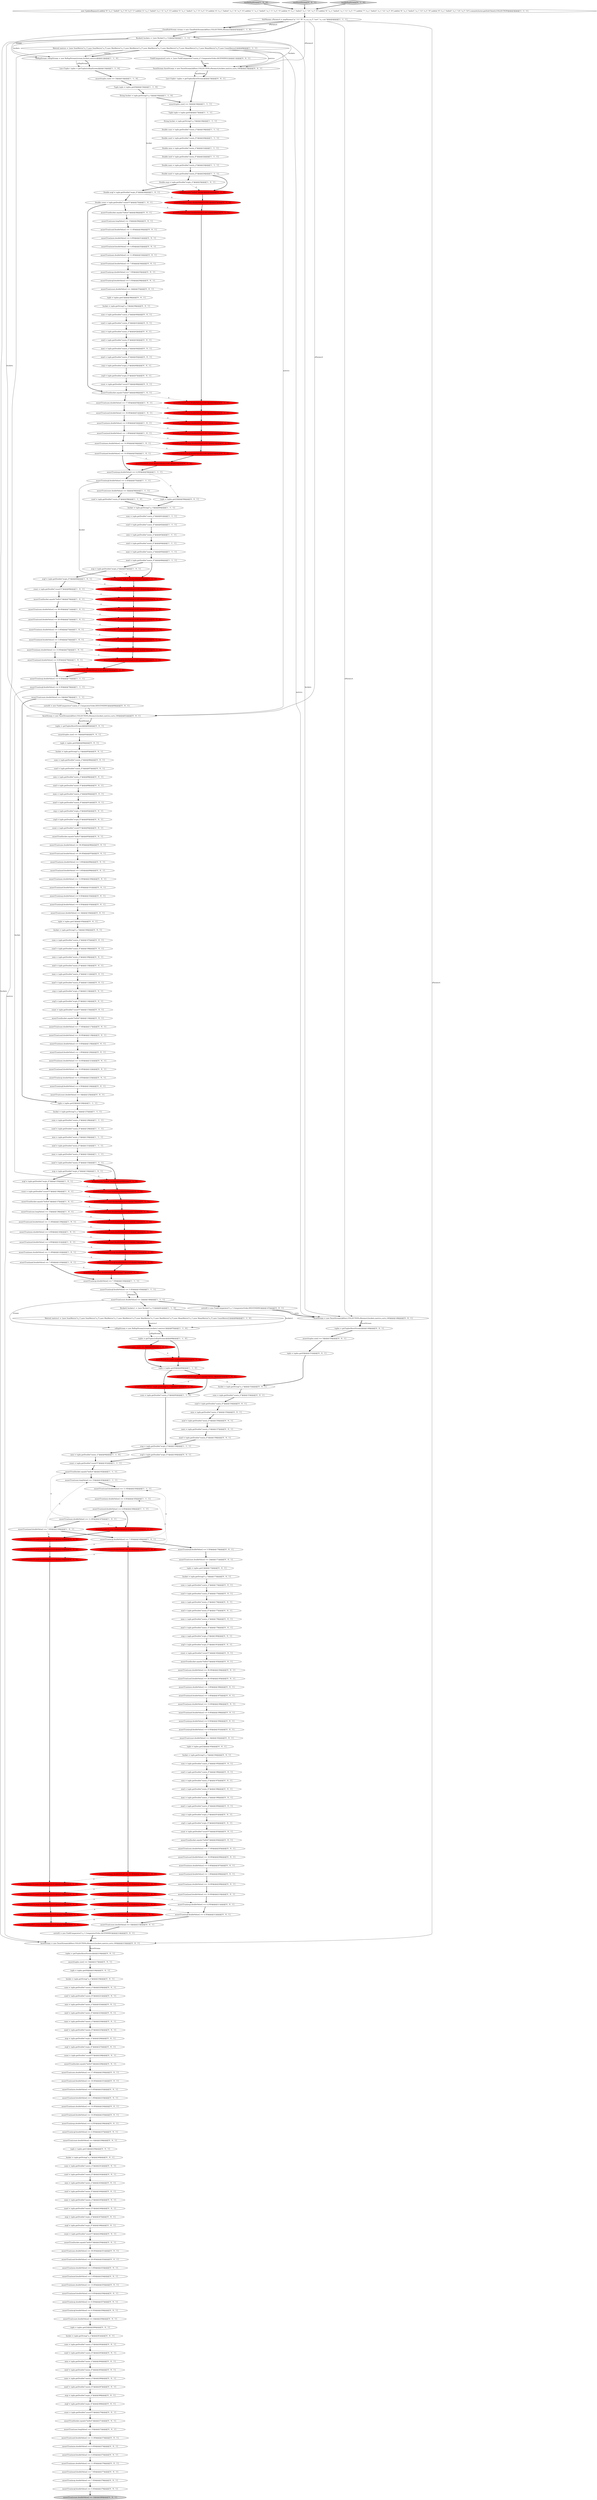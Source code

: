 digraph {
72 [style = filled, label = "assertTrue(minf.doubleValue() == 4.0D)@@@141@@@['1', '0', '1']", fillcolor = white, shape = ellipse image = "AAA0AAABBB1BBB"];
56 [style = filled, label = "avgf = tuple.getDouble(\"avg(a_f)\")@@@135@@@['1', '0', '1']", fillcolor = white, shape = ellipse image = "AAA0AAABBB1BBB"];
298 [style = filled, label = "assertTrue(bucket.equals(\"hello4\"))@@@28@@@['0', '0', '1']", fillcolor = white, shape = ellipse image = "AAA0AAABBB3BBB"];
138 [style = filled, label = "assertEquals(2,count.doubleValue(),0.01)@@@77@@@['0', '1', '0']", fillcolor = red, shape = ellipse image = "AAA1AAABBB2BBB"];
80 [style = filled, label = "assertTrue(maxf.doubleValue() == 7.0D)@@@168@@@['1', '0', '1']", fillcolor = white, shape = ellipse image = "AAA0AAABBB1BBB"];
40 [style = filled, label = "assertTrue(maxi.doubleValue() == 11.0D)@@@142@@@['1', '0', '1']", fillcolor = white, shape = ellipse image = "AAA0AAABBB1BBB"];
267 [style = filled, label = "maxf = tuple.getDouble(\"max(a_f)\")@@@112@@@['0', '0', '1']", fillcolor = white, shape = ellipse image = "AAA0AAABBB3BBB"];
321 [style = filled, label = "avgf = tuple.getDouble(\"avg(a_f)\")@@@269@@@['0', '0', '1']", fillcolor = white, shape = ellipse image = "AAA0AAABBB3BBB"];
287 [style = filled, label = "assertTrue(bucket.equals(\"hello3\"))@@@95@@@['0', '0', '1']", fillcolor = white, shape = ellipse image = "AAA0AAABBB3BBB"];
52 [style = filled, label = "sumf = tuple.getDouble(\"sum(a_f)\")@@@62@@@['1', '1', '1']", fillcolor = white, shape = ellipse image = "AAA0AAABBB1BBB"];
12 [style = filled, label = "Tuple tuple = tuples.get(0)@@@15@@@['1', '1', '0']", fillcolor = white, shape = ellipse image = "AAA0AAABBB1BBB"];
81 [style = filled, label = "testRollupStream['1', '0', '0']", fillcolor = lightgray, shape = diamond image = "AAA0AAABBB1BBB"];
140 [style = filled, label = "assertEquals(26,sumf.doubleValue(),0.001)@@@49@@@['0', '1', '0']", fillcolor = red, shape = ellipse image = "AAA1AAABBB2BBB"];
4 [style = filled, label = "mini = tuple.getDouble(\"min(a_i)\")@@@130@@@['1', '1', '1']", fillcolor = white, shape = ellipse image = "AAA0AAABBB1BBB"];
8 [style = filled, label = "assertTrue(maxf.doubleValue() == 10.0D)@@@55@@@['1', '0', '1']", fillcolor = white, shape = ellipse image = "AAA0AAABBB1BBB"];
198 [style = filled, label = "assertTrue(minf.doubleValue() == 1.0D)@@@120@@@['0', '0', '1']", fillcolor = white, shape = ellipse image = "AAA0AAABBB3BBB"];
7 [style = filled, label = "assertTrue(bucket.equals(\"hello0\"))@@@49@@@['1', '0', '1']", fillcolor = white, shape = ellipse image = "AAA0AAABBB1BBB"];
196 [style = filled, label = "List<Tuple> tuples = getTuples(facetStream)@@@15@@@['0', '0', '1']", fillcolor = white, shape = ellipse image = "AAA0AAABBB3BBB"];
222 [style = filled, label = "mini = tuple.getDouble(\"min(a_i)\")@@@155@@@['0', '0', '1']", fillcolor = white, shape = ellipse image = "AAA0AAABBB3BBB"];
95 [style = filled, label = "SolrParams sParamsA = mapParams(\"q\",\"*:*\",\"fl\",\"a_s,a_i,a_f\",\"sort\",\"a_s asc\")@@@4@@@['1', '1', '1']", fillcolor = white, shape = ellipse image = "AAA0AAABBB1BBB"];
225 [style = filled, label = "assertTrue(maxi.doubleValue() == 11.0D)@@@33@@@['0', '0', '1']", fillcolor = white, shape = ellipse image = "AAA0AAABBB3BBB"];
232 [style = filled, label = "assertTrue(mini.doubleValue() == 3.0D)@@@98@@@['0', '0', '1']", fillcolor = white, shape = ellipse image = "AAA0AAABBB3BBB"];
262 [style = filled, label = "assertTrue(avgi.doubleValue() == 4.25D)@@@123@@@['0', '0', '1']", fillcolor = white, shape = ellipse image = "AAA0AAABBB3BBB"];
97 [style = filled, label = "count = tuple.getDouble(\"count(*)\")@@@161@@@['1', '1', '1']", fillcolor = white, shape = ellipse image = "AAA0AAABBB1BBB"];
263 [style = filled, label = "sumf = tuple.getDouble(\"sum(a_f)\")@@@175@@@['0', '0', '1']", fillcolor = white, shape = ellipse image = "AAA0AAABBB3BBB"];
2 [style = filled, label = "assertTrue(count.doubleValue() == 4)@@@58@@@['1', '1', '1']", fillcolor = white, shape = ellipse image = "AAA0AAABBB1BBB"];
144 [style = filled, label = "maxi = tuple.getDouble(\"max(a_i)\")@@@90@@@['0', '0', '1']", fillcolor = white, shape = ellipse image = "AAA0AAABBB3BBB"];
289 [style = filled, label = "mini = tuple.getDouble(\"min(a_i)\")@@@176@@@['0', '0', '1']", fillcolor = white, shape = ellipse image = "AAA0AAABBB3BBB"];
5 [style = filled, label = "Bucket(( buckets1 = {new Bucket(\"a_s\")}@@@81@@@['1', '1', '0']", fillcolor = white, shape = ellipse image = "AAA0AAABBB1BBB"];
111 [style = filled, label = "assertEquals(10,avgf.doubleValue(),0.01)@@@108@@@['0', '1', '0']", fillcolor = red, shape = ellipse image = "AAA1AAABBB2BBB"];
183 [style = filled, label = "avgf = tuple.getDouble(\"avg(a_f)\")@@@202@@@['0', '0', '1']", fillcolor = white, shape = ellipse image = "AAA0AAABBB3BBB"];
286 [style = filled, label = "assertTrue(avgi.doubleValue() == 4.25D)@@@236@@@['0', '0', '1']", fillcolor = white, shape = ellipse image = "AAA0AAABBB3BBB"];
292 [style = filled, label = "maxi = tuple.getDouble(\"max(a_i)\")@@@111@@@['0', '0', '1']", fillcolor = white, shape = ellipse image = "AAA0AAABBB3BBB"];
78 [style = filled, label = "assert(tuples.size() == 3)@@@14@@@['1', '1', '0']", fillcolor = white, shape = ellipse image = "AAA0AAABBB1BBB"];
161 [style = filled, label = "tuple = tuples.get(1)@@@172@@@['0', '0', '1']", fillcolor = white, shape = ellipse image = "AAA0AAABBB3BBB"];
188 [style = filled, label = "sumi = tuple.getDouble(\"sum(a_i)\")@@@86@@@['0', '0', '1']", fillcolor = white, shape = ellipse image = "AAA0AAABBB3BBB"];
195 [style = filled, label = "maxi = tuple.getDouble(\"max(a_i)\")@@@178@@@['0', '0', '1']", fillcolor = white, shape = ellipse image = "AAA0AAABBB3BBB"];
210 [style = filled, label = "minf = tuple.getDouble(\"min(a_f)\")@@@244@@@['0', '0', '1']", fillcolor = white, shape = ellipse image = "AAA0AAABBB3BBB"];
59 [style = filled, label = "sumf = tuple.getDouble(\"sum(a_f)\")@@@39@@@['1', '1', '0']", fillcolor = white, shape = ellipse image = "AAA0AAABBB1BBB"];
102 [style = filled, label = "assertEquals(4,tuples.size())@@@89@@@['0', '1', '0']", fillcolor = red, shape = ellipse image = "AAA1AAABBB2BBB"];
107 [style = filled, label = "assertEquals(3,minf.doubleValue(),0.001)@@@51@@@['0', '1', '0']", fillcolor = red, shape = ellipse image = "AAA1AAABBB2BBB"];
68 [style = filled, label = "assertTrue(sumi.doubleValue() == 38.0D)@@@71@@@['1', '0', '1']", fillcolor = white, shape = ellipse image = "AAA0AAABBB1BBB"];
166 [style = filled, label = "avgi = tuple.getDouble(\"avg(a_i)\")@@@268@@@['0', '0', '1']", fillcolor = white, shape = ellipse image = "AAA0AAABBB3BBB"];
169 [style = filled, label = "tuples = getTuples(facetStream)@@@82@@@['0', '0', '1']", fillcolor = white, shape = ellipse image = "AAA0AAABBB3BBB"];
171 [style = filled, label = "minf = tuple.getDouble(\"min(a_f)\")@@@177@@@['0', '0', '1']", fillcolor = white, shape = ellipse image = "AAA0AAABBB3BBB"];
204 [style = filled, label = "FieldComparator(( sorts = {new FieldComparator(\"sum(a_i)\",ComparatorOrder.ASCENDING)}@@@11@@@['0', '0', '1']", fillcolor = white, shape = ellipse image = "AAA0AAABBB3BBB"];
218 [style = filled, label = "assertTrue(minf.doubleValue() == 3.0D)@@@187@@@['0', '0', '1']", fillcolor = white, shape = ellipse image = "AAA0AAABBB3BBB"];
49 [style = filled, label = "bucket = tuple.getString(\"a_s\")@@@127@@@['1', '1', '1']", fillcolor = white, shape = ellipse image = "AAA0AAABBB1BBB"];
63 [style = filled, label = "assertTrue(mini.doubleValue() == 4.0D)@@@165@@@['1', '1', '1']", fillcolor = white, shape = ellipse image = "AAA0AAABBB1BBB"];
308 [style = filled, label = "assertTrue(mini.doubleValue() == 3.0D)@@@186@@@['0', '0', '1']", fillcolor = white, shape = ellipse image = "AAA0AAABBB3BBB"];
309 [style = filled, label = "tuple = tuples.get(0)@@@84@@@['0', '0', '1']", fillcolor = white, shape = ellipse image = "AAA0AAABBB3BBB"];
26 [style = filled, label = "avgi = tuple.getDouble(\"avg(a_i)\")@@@134@@@['1', '0', '1']", fillcolor = white, shape = ellipse image = "AAA0AAABBB1BBB"];
62 [style = filled, label = "assertTrue(maxf.doubleValue() == 7.0D)@@@143@@@['1', '0', '1']", fillcolor = white, shape = ellipse image = "AAA0AAABBB1BBB"];
70 [style = filled, label = "Double maxi = tuple.getDouble(\"max(a_i)\")@@@23@@@['1', '1', '1']", fillcolor = white, shape = ellipse image = "AAA0AAABBB1BBB"];
121 [style = filled, label = "assertEquals(38,sumi.doubleValue(),0.001)@@@48@@@['0', '1', '0']", fillcolor = red, shape = ellipse image = "AAA1AAABBB2BBB"];
19 [style = filled, label = "Double avgf = tuple.getDouble(\"avg(a_f)\")@@@26@@@['1', '0', '1']", fillcolor = white, shape = ellipse image = "AAA0AAABBB1BBB"];
125 [style = filled, label = "assertEquals(14,maxi.doubleValue(),0.01)@@@105@@@['0', '1', '0']", fillcolor = red, shape = ellipse image = "AAA1AAABBB2BBB"];
236 [style = filled, label = "assertTrue(bucket.equals(\"hello0\"))@@@229@@@['0', '0', '1']", fillcolor = white, shape = ellipse image = "AAA0AAABBB3BBB"];
281 [style = filled, label = "FacetStream facetStream = new FacetStream(zkHost,COLLECTION,sParamsA,buckets,metrics,sorts,100)@@@14@@@['0', '0', '1']", fillcolor = white, shape = ellipse image = "AAA0AAABBB3BBB"];
333 [style = filled, label = "tuple = tuples.get(2)@@@260@@@['0', '0', '1']", fillcolor = white, shape = ellipse image = "AAA0AAABBB3BBB"];
334 [style = filled, label = "minf = tuple.getDouble(\"min(a_f)\")@@@156@@@['0', '0', '1']", fillcolor = white, shape = ellipse image = "AAA0AAABBB3BBB"];
20 [style = filled, label = "assertTrue(sumf.doubleValue() == 26.0D)@@@72@@@['1', '0', '1']", fillcolor = white, shape = ellipse image = "AAA0AAABBB1BBB"];
137 [style = filled, label = "assertEquals(7,maxf.doubleValue(),0.01)@@@74@@@['0', '1', '0']", fillcolor = red, shape = ellipse image = "AAA1AAABBB2BBB"];
274 [style = filled, label = "assertTrue(sumi.longValue() == 15)@@@272@@@['0', '0', '1']", fillcolor = white, shape = ellipse image = "AAA0AAABBB3BBB"];
277 [style = filled, label = "bucket = tuple.getString(\"a_s\")@@@173@@@['0', '0', '1']", fillcolor = white, shape = ellipse image = "AAA0AAABBB3BBB"];
331 [style = filled, label = "count = tuple.getDouble(\"count(*)\")@@@115@@@['0', '0', '1']", fillcolor = white, shape = ellipse image = "AAA0AAABBB3BBB"];
191 [style = filled, label = "assertTrue(sumi.doubleValue() == 17.0D)@@@205@@@['0', '0', '1']", fillcolor = white, shape = ellipse image = "AAA0AAABBB3BBB"];
246 [style = filled, label = "bucket = tuple.getString(\"a_s\")@@@240@@@['0', '0', '1']", fillcolor = white, shape = ellipse image = "AAA0AAABBB3BBB"];
208 [style = filled, label = "avgi = tuple.getDouble(\"avg(a_i)\")@@@180@@@['0', '0', '1']", fillcolor = white, shape = ellipse image = "AAA0AAABBB3BBB"];
261 [style = filled, label = "sumi = tuple.getDouble(\"sum(a_i)\")@@@241@@@['0', '0', '1']", fillcolor = white, shape = ellipse image = "AAA0AAABBB3BBB"];
291 [style = filled, label = "assertTrue(sumf.doubleValue() == 18.0D)@@@231@@@['0', '0', '1']", fillcolor = white, shape = ellipse image = "AAA0AAABBB3BBB"];
130 [style = filled, label = "assertEquals(17,sumi.doubleValue(),0.001)@@@27@@@['0', '1', '0']", fillcolor = red, shape = ellipse image = "AAA1AAABBB2BBB"];
294 [style = filled, label = "assertTrue(maxi.doubleValue() == 14.0D)@@@234@@@['0', '0', '1']", fillcolor = white, shape = ellipse image = "AAA0AAABBB3BBB"];
177 [style = filled, label = "count = tuple.getDouble(\"count(*)\")@@@270@@@['0', '0', '1']", fillcolor = white, shape = ellipse image = "AAA0AAABBB3BBB"];
335 [style = filled, label = "assertTrue(maxi.doubleValue() == 14.0D)@@@209@@@['0', '0', '1']", fillcolor = white, shape = ellipse image = "AAA0AAABBB3BBB"];
271 [style = filled, label = "assertTrue(maxf.doubleValue() == 7.0D)@@@277@@@['0', '0', '1']", fillcolor = white, shape = ellipse image = "AAA0AAABBB3BBB"];
13 [style = filled, label = "assertTrue(minf.doubleValue() == 3.0D)@@@74@@@['1', '0', '1']", fillcolor = white, shape = ellipse image = "AAA0AAABBB1BBB"];
84 [style = filled, label = "assertTrue(avgi.doubleValue() == 4.25D)@@@56@@@['1', '1', '1']", fillcolor = white, shape = ellipse image = "AAA0AAABBB1BBB"];
268 [style = filled, label = "maxf = tuple.getDouble(\"max(a_f)\")@@@45@@@['0', '0', '1']", fillcolor = white, shape = ellipse image = "AAA0AAABBB3BBB"];
39 [style = filled, label = "assertTrue(sumi.doubleValue() == 17.0D)@@@50@@@['1', '0', '1']", fillcolor = white, shape = ellipse image = "AAA0AAABBB1BBB"];
327 [style = filled, label = "assertTrue(maxf.doubleValue() == 10.0D)@@@235@@@['0', '0', '1']", fillcolor = white, shape = ellipse image = "AAA0AAABBB3BBB"];
94 [style = filled, label = "assertTrue(avgf.doubleValue() == 6.5D)@@@78@@@['1', '1', '1']", fillcolor = white, shape = ellipse image = "AAA0AAABBB1BBB"];
207 [style = filled, label = "mini = tuple.getDouble(\"min(a_i)\")@@@42@@@['0', '0', '1']", fillcolor = white, shape = ellipse image = "AAA0AAABBB3BBB"];
252 [style = filled, label = "assertTrue(sumf.doubleValue() == 18.0D)@@@206@@@['0', '0', '1']", fillcolor = white, shape = ellipse image = "AAA0AAABBB3BBB"];
247 [style = filled, label = "assertTrue(bucket.equals(\"hello0\"))@@@204@@@['0', '0', '1']", fillcolor = white, shape = ellipse image = "AAA0AAABBB3BBB"];
251 [style = filled, label = "assertTrue(avgf.doubleValue() == 5.5D)@@@279@@@['0', '0', '1']", fillcolor = white, shape = ellipse image = "AAA0AAABBB3BBB"];
234 [style = filled, label = "assertTrue(mini.doubleValue() == 4.0D)@@@274@@@['0', '0', '1']", fillcolor = white, shape = ellipse image = "AAA0AAABBB3BBB"];
257 [style = filled, label = "sumi = tuple.getDouble(\"sum(a_i)\")@@@153@@@['0', '0', '1']", fillcolor = white, shape = ellipse image = "AAA0AAABBB3BBB"];
192 [style = filled, label = "avgi = tuple.getDouble(\"avg(a_i)\")@@@92@@@['0', '0', '1']", fillcolor = white, shape = ellipse image = "AAA0AAABBB3BBB"];
296 [style = filled, label = "assertTrue(sumf.doubleValue() == 26.0D)@@@97@@@['0', '0', '1']", fillcolor = white, shape = ellipse image = "AAA0AAABBB3BBB"];
122 [style = filled, label = "assertEquals(10,minf.doubleValue(),0.01)@@@104@@@['0', '1', '0']", fillcolor = red, shape = ellipse image = "AAA1AAABBB2BBB"];
37 [style = filled, label = "assertTrue(maxf.doubleValue() == 10.0D)@@@106@@@['1', '0', '0']", fillcolor = red, shape = ellipse image = "AAA1AAABBB1BBB"];
47 [style = filled, label = "assertTrue(avgf.doubleValue() == 4.5D)@@@57@@@['1', '1', '1']", fillcolor = white, shape = ellipse image = "AAA0AAABBB1BBB"];
86 [style = filled, label = "minf = tuple.getDouble(\"min(a_f)\")@@@64@@@['1', '1', '1']", fillcolor = white, shape = ellipse image = "AAA0AAABBB1BBB"];
168 [style = filled, label = "assertTrue(sumi.doubleValue() == 38.0D)@@@184@@@['0', '0', '1']", fillcolor = white, shape = ellipse image = "AAA0AAABBB3BBB"];
193 [style = filled, label = "minf = tuple.getDouble(\"min(a_f)\")@@@110@@@['0', '0', '1']", fillcolor = white, shape = ellipse image = "AAA0AAABBB3BBB"];
27 [style = filled, label = "Double maxf = tuple.getDouble(\"max(a_f)\")@@@24@@@['1', '1', '1']", fillcolor = white, shape = ellipse image = "AAA0AAABBB1BBB"];
302 [style = filled, label = "maxi = tuple.getDouble(\"max(a_i)\")@@@266@@@['0', '0', '1']", fillcolor = white, shape = ellipse image = "AAA0AAABBB3BBB"];
322 [style = filled, label = "testFacetStream['0', '0', '1']", fillcolor = lightgray, shape = diamond image = "AAA0AAABBB3BBB"];
228 [style = filled, label = "avgi = tuple.getDouble(\"avg(a_i)\")@@@113@@@['0', '0', '1']", fillcolor = white, shape = ellipse image = "AAA0AAABBB3BBB"];
73 [style = filled, label = "mini = tuple.getDouble(\"min(a_i)\")@@@94@@@['1', '1', '0']", fillcolor = white, shape = ellipse image = "AAA0AAABBB1BBB"];
142 [style = filled, label = "maxi = tuple.getDouble(\"max(a_i)\")@@@245@@@['0', '0', '1']", fillcolor = white, shape = ellipse image = "AAA0AAABBB3BBB"];
288 [style = filled, label = "assertTrue(avgf.doubleValue() == 6.5D)@@@191@@@['0', '0', '1']", fillcolor = white, shape = ellipse image = "AAA0AAABBB3BBB"];
18 [style = filled, label = "assertTrue(maxi.doubleValue() == 11.0D)@@@167@@@['1', '0', '1']", fillcolor = white, shape = ellipse image = "AAA0AAABBB1BBB"];
200 [style = filled, label = "count = tuple.getDouble(\"count(*)\")@@@228@@@['0', '0', '1']", fillcolor = white, shape = ellipse image = "AAA0AAABBB3BBB"];
337 [style = filled, label = "assertTrue(maxi.doubleValue() == 13.0D)@@@255@@@['0', '0', '1']", fillcolor = white, shape = ellipse image = "AAA0AAABBB3BBB"];
0 [style = filled, label = "Double avgi = tuple.getDouble(\"avg(a_i)\")@@@25@@@['1', '0', '1']", fillcolor = white, shape = ellipse image = "AAA0AAABBB1BBB"];
74 [style = filled, label = "assertTrue(maxi.doubleValue() == 14.0D)@@@54@@@['1', '0', '1']", fillcolor = white, shape = ellipse image = "AAA0AAABBB1BBB"];
156 [style = filled, label = "assertTrue(maxf.doubleValue() == 9.0D)@@@101@@@['0', '0', '1']", fillcolor = white, shape = ellipse image = "AAA0AAABBB3BBB"];
264 [style = filled, label = "assertTrue(avgi.doubleValue() == 7.5D)@@@278@@@['0', '0', '1']", fillcolor = white, shape = ellipse image = "AAA0AAABBB3BBB"];
108 [style = filled, label = "assertEquals(4.5,avgf.doubleValue(),0.001)@@@34@@@['0', '1', '0']", fillcolor = red, shape = ellipse image = "AAA1AAABBB2BBB"];
160 [style = filled, label = "tuple = tuples.get(0)@@@151@@@['0', '0', '1']", fillcolor = white, shape = ellipse image = "AAA0AAABBB3BBB"];
304 [style = filled, label = "assertTrue(avgf.doubleValue() == 5.5D)@@@36@@@['0', '0', '1']", fillcolor = white, shape = ellipse image = "AAA0AAABBB3BBB"];
139 [style = filled, label = "assertEquals(\"hello4\",bucket)@@@68@@@['0', '1', '0']", fillcolor = red, shape = ellipse image = "AAA1AAABBB2BBB"];
190 [style = filled, label = "assert(tuples.size() == 3)@@@83@@@['0', '0', '1']", fillcolor = white, shape = ellipse image = "AAA0AAABBB3BBB"];
211 [style = filled, label = "assertTrue(avgi.doubleValue() == 4.25D)@@@211@@@['0', '0', '1']", fillcolor = white, shape = ellipse image = "AAA0AAABBB3BBB"];
154 [style = filled, label = "mini = tuple.getDouble(\"min(a_i)\")@@@197@@@['0', '0', '1']", fillcolor = white, shape = ellipse image = "AAA0AAABBB3BBB"];
300 [style = filled, label = "assertTrue(count.doubleValue() == 4)@@@259@@@['0', '0', '1']", fillcolor = white, shape = ellipse image = "AAA0AAABBB3BBB"];
162 [style = filled, label = "maxi = tuple.getDouble(\"max(a_i)\")@@@199@@@['0', '0', '1']", fillcolor = white, shape = ellipse image = "AAA0AAABBB3BBB"];
206 [style = filled, label = "assertTrue(sumf.doubleValue() == 26.0D)@@@252@@@['0', '0', '1']", fillcolor = white, shape = ellipse image = "AAA0AAABBB3BBB"];
127 [style = filled, label = "testRollupStream['0', '1', '0']", fillcolor = lightgray, shape = diamond image = "AAA0AAABBB2BBB"];
135 [style = filled, label = "assertEquals(14,sumi.doubleValue(),0.01)@@@101@@@['0', '1', '0']", fillcolor = red, shape = ellipse image = "AAA1AAABBB2BBB"];
245 [style = filled, label = "assertTrue(maxi.doubleValue() == 13.0D)@@@188@@@['0', '0', '1']", fillcolor = white, shape = ellipse image = "AAA0AAABBB3BBB"];
76 [style = filled, label = "sumi = tuple.getDouble(\"sum(a_i)\")@@@92@@@['1', '1', '0']", fillcolor = white, shape = ellipse image = "AAA0AAABBB1BBB"];
282 [style = filled, label = "assertTrue(minf.doubleValue() == 3.0D)@@@254@@@['0', '0', '1']", fillcolor = white, shape = ellipse image = "AAA0AAABBB3BBB"];
320 [style = filled, label = "maxf = tuple.getDouble(\"max(a_f)\")@@@200@@@['0', '0', '1']", fillcolor = white, shape = ellipse image = "AAA0AAABBB3BBB"];
326 [style = filled, label = "count = tuple.getDouble(\"count(*)\")@@@249@@@['0', '0', '1']", fillcolor = white, shape = ellipse image = "AAA0AAABBB3BBB"];
35 [style = filled, label = "avgi = tuple.getDouble(\"avg(a_i)\")@@@67@@@['1', '0', '1']", fillcolor = white, shape = ellipse image = "AAA0AAABBB1BBB"];
141 [style = filled, label = "assertEquals(4.25,avgi.doubleValue(),0.001)@@@33@@@['0', '1', '0']", fillcolor = red, shape = ellipse image = "AAA1AAABBB2BBB"];
180 [style = filled, label = "tuple = tuples.get(1)@@@239@@@['0', '0', '1']", fillcolor = white, shape = ellipse image = "AAA0AAABBB3BBB"];
205 [style = filled, label = "assertTrue(minf.doubleValue() == 3.0D)@@@99@@@['0', '0', '1']", fillcolor = white, shape = ellipse image = "AAA0AAABBB3BBB"];
96 [style = filled, label = "sumf = tuple.getDouble(\"sum(a_f)\")@@@129@@@['1', '1', '1']", fillcolor = white, shape = ellipse image = "AAA0AAABBB1BBB"];
64 [style = filled, label = "count = tuple.getDouble(\"count(*)\")@@@136@@@['1', '0', '1']", fillcolor = white, shape = ellipse image = "AAA0AAABBB1BBB"];
133 [style = filled, label = "assertEquals(4,count.doubleValue(),0.001)@@@35@@@['0', '1', '0']", fillcolor = red, shape = ellipse image = "AAA1AAABBB2BBB"];
214 [style = filled, label = "assertTrue(sumf.doubleValue() == 26.0D)@@@185@@@['0', '0', '1']", fillcolor = white, shape = ellipse image = "AAA0AAABBB3BBB"];
332 [style = filled, label = "tuple = tuples.get(1)@@@38@@@['0', '0', '1']", fillcolor = white, shape = ellipse image = "AAA0AAABBB3BBB"];
44 [style = filled, label = "assertTrue(bucket.equals(\"hello4\"))@@@162@@@['1', '1', '1']", fillcolor = white, shape = ellipse image = "AAA0AAABBB1BBB"];
145 [style = filled, label = "sumf = tuple.getDouble(\"sum(a_f)\")@@@154@@@['0', '0', '1']", fillcolor = white, shape = ellipse image = "AAA0AAABBB3BBB"];
328 [style = filled, label = "tuple = tuples.get(1)@@@105@@@['0', '0', '1']", fillcolor = white, shape = ellipse image = "AAA0AAABBB3BBB"];
6 [style = filled, label = "tuples = getTuples(rollupStream)@@@88@@@['1', '1', '0']", fillcolor = white, shape = ellipse image = "AAA0AAABBB1BBB"];
16 [style = filled, label = "assert(tuples.size() == 3)@@@16@@@['1', '1', '1']", fillcolor = white, shape = ellipse image = "AAA0AAABBB1BBB"];
30 [style = filled, label = "assertTrue(avgi.doubleValue() == 14.0D)@@@107@@@['1', '0', '0']", fillcolor = red, shape = ellipse image = "AAA1AAABBB1BBB"];
224 [style = filled, label = "sumf = tuple.getDouble(\"sum(a_f)\")@@@87@@@['0', '0', '1']", fillcolor = white, shape = ellipse image = "AAA0AAABBB3BBB"];
146 [style = filled, label = "assertTrue(maxf.doubleValue() == 10.0D)@@@210@@@['0', '0', '1']", fillcolor = white, shape = ellipse image = "AAA0AAABBB3BBB"];
276 [style = filled, label = "bucket = tuple.getString(\"a_s\")@@@152@@@['0', '0', '1']", fillcolor = white, shape = ellipse image = "AAA0AAABBB3BBB"];
25 [style = filled, label = "assertTrue(maxi.doubleValue() == 13.0D)@@@75@@@['1', '0', '1']", fillcolor = white, shape = ellipse image = "AAA0AAABBB1BBB"];
297 [style = filled, label = "maxf = tuple.getDouble(\"max(a_f)\")@@@246@@@['0', '0', '1']", fillcolor = white, shape = ellipse image = "AAA0AAABBB3BBB"];
256 [style = filled, label = "maxi = tuple.getDouble(\"max(a_i)\")@@@224@@@['0', '0', '1']", fillcolor = white, shape = ellipse image = "AAA0AAABBB3BBB"];
29 [style = filled, label = "sumi = tuple.getDouble(\"sum(a_i)\")@@@128@@@['1', '1', '1']", fillcolor = white, shape = ellipse image = "AAA0AAABBB1BBB"];
194 [style = filled, label = "sumi = tuple.getDouble(\"sum(a_i)\")@@@107@@@['0', '0', '1']", fillcolor = white, shape = ellipse image = "AAA0AAABBB3BBB"];
32 [style = filled, label = "minf = tuple.getDouble(\"min(a_f)\")@@@131@@@['1', '1', '1']", fillcolor = white, shape = ellipse image = "AAA0AAABBB1BBB"];
184 [style = filled, label = "assertTrue(minf.doubleValue() == 1.0D)@@@233@@@['0', '0', '1']", fillcolor = white, shape = ellipse image = "AAA0AAABBB3BBB"];
164 [style = filled, label = "avgi = tuple.getDouble(\"avg(a_i)\")@@@46@@@['0', '0', '1']", fillcolor = white, shape = ellipse image = "AAA0AAABBB3BBB"];
60 [style = filled, label = "List<Tuple> tuples = getTuples(rollupStream)@@@13@@@['1', '1', '0']", fillcolor = white, shape = ellipse image = "AAA0AAABBB1BBB"];
316 [style = filled, label = "tuple = tuples.get(0)@@@218@@@['0', '0', '1']", fillcolor = white, shape = ellipse image = "AAA0AAABBB3BBB"];
213 [style = filled, label = "assertTrue(bucket.equals(\"hello4\"))@@@271@@@['0', '0', '1']", fillcolor = white, shape = ellipse image = "AAA0AAABBB3BBB"];
238 [style = filled, label = "assertTrue(avgf.doubleValue() == 4.5D)@@@124@@@['0', '0', '1']", fillcolor = white, shape = ellipse image = "AAA0AAABBB3BBB"];
151 [style = filled, label = "tuples = getTuples(facetStream)@@@216@@@['0', '0', '1']", fillcolor = white, shape = ellipse image = "AAA0AAABBB3BBB"];
114 [style = filled, label = "assertEquals(9.5,avgi.doubleValue(),0.001)@@@54@@@['0', '1', '0']", fillcolor = red, shape = ellipse image = "AAA1AAABBB2BBB"];
186 [style = filled, label = "count = tuple.getDouble(\"count(*)\")@@@182@@@['0', '0', '1']", fillcolor = white, shape = ellipse image = "AAA0AAABBB3BBB"];
134 [style = filled, label = "assertEquals(13,maxi.doubleValue(),0.001)@@@52@@@['0', '1', '0']", fillcolor = red, shape = ellipse image = "AAA1AAABBB2BBB"];
115 [style = filled, label = "assertEquals(11,sumf.doubleValue(),0.01)@@@70@@@['0', '1', '0']", fillcolor = red, shape = ellipse image = "AAA1AAABBB2BBB"];
258 [style = filled, label = "assertTrue(avgf.doubleValue() == 4.5D)@@@212@@@['0', '0', '1']", fillcolor = white, shape = ellipse image = "AAA0AAABBB3BBB"];
109 [style = filled, label = "assertEquals(3,mini.doubleValue(),0.001)@@@50@@@['0', '1', '0']", fillcolor = red, shape = ellipse image = "AAA1AAABBB2BBB"];
272 [style = filled, label = "sumf = tuple.getDouble(\"sum(a_f)\")@@@221@@@['0', '0', '1']", fillcolor = white, shape = ellipse image = "AAA0AAABBB3BBB"];
112 [style = filled, label = "assertEquals(9,maxf.doubleValue(),0.001)@@@53@@@['0', '1', '0']", fillcolor = red, shape = ellipse image = "AAA1AAABBB2BBB"];
77 [style = filled, label = "assertTrue(sumf.doubleValue() == 18.0D)@@@51@@@['1', '0', '1']", fillcolor = white, shape = ellipse image = "AAA0AAABBB1BBB"];
88 [style = filled, label = "Metric(( metrics1 = {new SumMetric(\"a_i\"),new SumMetric(\"a_f\"),new MinMetric(\"a_i\"),new MinMetric(\"a_f\"),new MaxMetric(\"a_i\"),new MaxMetric(\"a_f\"),new MeanMetric(\"a_i\"),new MeanMetric(\"a_f\"),new CountMetric()}@@@84@@@['1', '1', '0']", fillcolor = white, shape = ellipse image = "AAA0AAABBB1BBB"];
148 [style = filled, label = "assertTrue(minf.doubleValue() == 4.0D)@@@275@@@['0', '0', '1']", fillcolor = white, shape = ellipse image = "AAA0AAABBB3BBB"];
157 [style = filled, label = "sorts(0( = new FieldComparator(\"a_s\",ComparatorOrder.DESCENDING)@@@147@@@['0', '0', '1']", fillcolor = white, shape = ellipse image = "AAA0AAABBB3BBB"];
66 [style = filled, label = "Tuple tuple = tuples.get(0)@@@17@@@['1', '1', '1']", fillcolor = white, shape = ellipse image = "AAA0AAABBB1BBB"];
305 [style = filled, label = "bucket = tuple.getString(\"a_s\")@@@194@@@['0', '0', '1']", fillcolor = white, shape = ellipse image = "AAA0AAABBB3BBB"];
324 [style = filled, label = "assertTrue(count.doubleValue() == 2)@@@171@@@['0', '0', '1']", fillcolor = white, shape = ellipse image = "AAA0AAABBB3BBB"];
87 [style = filled, label = "avgi = tuple.getDouble(\"avg(a_i)\")@@@159@@@['1', '1', '1']", fillcolor = white, shape = ellipse image = "AAA0AAABBB1BBB"];
101 [style = filled, label = "assertEquals(\"hello0\",bucket)@@@26@@@['0', '1', '0']", fillcolor = red, shape = ellipse image = "AAA1AAABBB2BBB"];
303 [style = filled, label = "assertTrue(count.doubleValue() == 4)@@@125@@@['0', '0', '1']", fillcolor = white, shape = ellipse image = "AAA0AAABBB3BBB"];
197 [style = filled, label = "assertTrue(bucket.equals(\"hello3\"))@@@250@@@['0', '0', '1']", fillcolor = white, shape = ellipse image = "AAA0AAABBB3BBB"];
237 [style = filled, label = "count = tuple.getDouble(\"count(*)\")@@@94@@@['0', '0', '1']", fillcolor = white, shape = ellipse image = "AAA0AAABBB3BBB"];
325 [style = filled, label = "minf = tuple.getDouble(\"min(a_f)\")@@@223@@@['0', '0', '1']", fillcolor = white, shape = ellipse image = "AAA0AAABBB3BBB"];
279 [style = filled, label = "assertTrue(sumi.doubleValue() == 38.0D)@@@96@@@['0', '0', '1']", fillcolor = white, shape = ellipse image = "AAA0AAABBB3BBB"];
244 [style = filled, label = "sumi = tuple.getDouble(\"sum(a_i)\")@@@174@@@['0', '0', '1']", fillcolor = white, shape = ellipse image = "AAA0AAABBB3BBB"];
229 [style = filled, label = "assertTrue(bucket.equals(\"hello0\"))@@@116@@@['0', '0', '1']", fillcolor = white, shape = ellipse image = "AAA0AAABBB3BBB"];
202 [style = filled, label = "assertTrue(sumi.doubleValue() == 38.0D)@@@251@@@['0', '0', '1']", fillcolor = white, shape = ellipse image = "AAA0AAABBB3BBB"];
24 [style = filled, label = "Double mini = tuple.getDouble(\"min(a_i)\")@@@21@@@['1', '1', '1']", fillcolor = white, shape = ellipse image = "AAA0AAABBB1BBB"];
61 [style = filled, label = "Double minf = tuple.getDouble(\"min(a_f)\")@@@22@@@['1', '1', '1']", fillcolor = white, shape = ellipse image = "AAA0AAABBB1BBB"];
119 [style = filled, label = "assertEquals(6.5,avgf.doubleValue(),0.001)@@@55@@@['0', '1', '0']", fillcolor = red, shape = ellipse image = "AAA1AAABBB2BBB"];
45 [style = filled, label = "CloudSolrStream stream = new CloudSolrStream(zkHost,COLLECTION,sParamsA)@@@5@@@['1', '1', '0']", fillcolor = white, shape = ellipse image = "AAA0AAABBB1BBB"];
226 [style = filled, label = "mini = tuple.getDouble(\"min(a_i)\")@@@109@@@['0', '0', '1']", fillcolor = white, shape = ellipse image = "AAA0AAABBB3BBB"];
240 [style = filled, label = "sumf = tuple.getDouble(\"sum(a_f)\")@@@108@@@['0', '0', '1']", fillcolor = white, shape = ellipse image = "AAA0AAABBB3BBB"];
249 [style = filled, label = "assertTrue(avgf.doubleValue() == 4.5D)@@@237@@@['0', '0', '1']", fillcolor = white, shape = ellipse image = "AAA0AAABBB3BBB"];
173 [style = filled, label = "maxf = tuple.getDouble(\"max(a_f)\")@@@91@@@['0', '0', '1']", fillcolor = white, shape = ellipse image = "AAA0AAABBB3BBB"];
260 [style = filled, label = "tuples = getTuples(facetStream)@@@149@@@['0', '0', '1']", fillcolor = white, shape = ellipse image = "AAA0AAABBB3BBB"];
79 [style = filled, label = "String bucket = tuple.getString(\"a_s\")@@@16@@@['1', '1', '0']", fillcolor = white, shape = ellipse image = "AAA0AAABBB1BBB"];
174 [style = filled, label = "assertTrue(mini.doubleValue() == 4.0D)@@@31@@@['0', '0', '1']", fillcolor = white, shape = ellipse image = "AAA0AAABBB3BBB"];
253 [style = filled, label = "assert(tuples.size() == 3)@@@150@@@['0', '0', '1']", fillcolor = white, shape = ellipse image = "AAA0AAABBB3BBB"];
136 [style = filled, label = "assertEquals(10,sumf.doubleValue(),0.01)@@@102@@@['0', '1', '0']", fillcolor = red, shape = ellipse image = "AAA1AAABBB2BBB"];
143 [style = filled, label = "assertTrue(sumi.doubleValue() == 17.0D)@@@230@@@['0', '0', '1']", fillcolor = white, shape = ellipse image = "AAA0AAABBB3BBB"];
215 [style = filled, label = "bucket = tuple.getString(\"a_s\")@@@85@@@['0', '0', '1']", fillcolor = white, shape = ellipse image = "AAA0AAABBB3BBB"];
10 [style = filled, label = "bucket = tuple.getString(\"a_s\")@@@60@@@['1', '1', '1']", fillcolor = white, shape = ellipse image = "AAA0AAABBB1BBB"];
147 [style = filled, label = "sumi = tuple.getDouble(\"sum(a_i)\")@@@220@@@['0', '0', '1']", fillcolor = white, shape = ellipse image = "AAA0AAABBB3BBB"];
187 [style = filled, label = "assert(tuples.size() == 3)@@@217@@@['0', '0', '1']", fillcolor = white, shape = ellipse image = "AAA0AAABBB3BBB"];
295 [style = filled, label = "count = tuple.getDouble(\"count(*)\")@@@203@@@['0', '0', '1']", fillcolor = white, shape = ellipse image = "AAA0AAABBB3BBB"];
132 [style = filled, label = "assertEquals(18,sumf.doubleValue(),0.001)@@@28@@@['0', '1', '0']", fillcolor = red, shape = ellipse image = "AAA1AAABBB2BBB"];
280 [style = filled, label = "assertTrue(maxi.doubleValue() == 14.0D)@@@121@@@['0', '0', '1']", fillcolor = white, shape = ellipse image = "AAA0AAABBB3BBB"];
104 [style = filled, label = "assertEquals(14,mini.doubleValue(),0.01)@@@103@@@['0', '1', '0']", fillcolor = red, shape = ellipse image = "AAA1AAABBB2BBB"];
310 [style = filled, label = "sumi = tuple.getDouble(\"sum(a_i)\")@@@195@@@['0', '0', '1']", fillcolor = white, shape = ellipse image = "AAA0AAABBB3BBB"];
203 [style = filled, label = "assertTrue(maxf.doubleValue() == 9.0D)@@@256@@@['0', '0', '1']", fillcolor = white, shape = ellipse image = "AAA0AAABBB3BBB"];
239 [style = filled, label = "avgf = tuple.getDouble(\"avg(a_f)\")@@@248@@@['0', '0', '1']", fillcolor = white, shape = ellipse image = "AAA0AAABBB3BBB"];
319 [style = filled, label = "avgf = tuple.getDouble(\"avg(a_f)\")@@@227@@@['0', '0', '1']", fillcolor = white, shape = ellipse image = "AAA0AAABBB3BBB"];
209 [style = filled, label = "assertTrue(sumf.doubleValue() == 11.0D)@@@273@@@['0', '0', '1']", fillcolor = white, shape = ellipse image = "AAA0AAABBB3BBB"];
158 [style = filled, label = "assertTrue(avgf.doubleValue() == 5.5D)@@@170@@@['0', '0', '1']", fillcolor = white, shape = ellipse image = "AAA0AAABBB3BBB"];
275 [style = filled, label = "sumf = tuple.getDouble(\"sum(a_f)\")@@@196@@@['0', '0', '1']", fillcolor = white, shape = ellipse image = "AAA0AAABBB3BBB"];
313 [style = filled, label = "avgi = tuple.getDouble(\"avg(a_i)\")@@@226@@@['0', '0', '1']", fillcolor = white, shape = ellipse image = "AAA0AAABBB3BBB"];
329 [style = filled, label = "mini = tuple.getDouble(\"min(a_i)\")@@@243@@@['0', '0', '1']", fillcolor = white, shape = ellipse image = "AAA0AAABBB3BBB"];
129 [style = filled, label = "assertEquals(15,sumi.longValue())@@@69@@@['0', '1', '0']", fillcolor = red, shape = ellipse image = "AAA1AAABBB2BBB"];
51 [style = filled, label = "maxf = tuple.getDouble(\"max(a_f)\")@@@66@@@['1', '1', '1']", fillcolor = white, shape = ellipse image = "AAA0AAABBB1BBB"];
314 [style = filled, label = "assertTrue(mini.doubleValue() == 3.0D)@@@253@@@['0', '0', '1']", fillcolor = white, shape = ellipse image = "AAA0AAABBB3BBB"];
110 [style = filled, label = "assertEquals(5.5,avgf.doubleValue(),0.01)@@@76@@@['0', '1', '0']", fillcolor = red, shape = ellipse image = "AAA1AAABBB2BBB"];
318 [style = filled, label = "maxi = tuple.getDouble(\"max(a_i)\")@@@157@@@['0', '0', '1']", fillcolor = white, shape = ellipse image = "AAA0AAABBB3BBB"];
41 [style = filled, label = "assertTrue(minf.doubleValue() == 4.0D)@@@166@@@['1', '1', '1']", fillcolor = white, shape = ellipse image = "AAA0AAABBB1BBB"];
105 [style = filled, label = "assertEquals(4,count.doubleValue(),0.001)@@@56@@@['0', '1', '0']", fillcolor = red, shape = ellipse image = "AAA1AAABBB2BBB"];
241 [style = filled, label = "assertTrue(avgi.doubleValue() == 9.5D)@@@257@@@['0', '0', '1']", fillcolor = white, shape = ellipse image = "AAA0AAABBB3BBB"];
42 [style = filled, label = "avgf = tuple.getDouble(\"avg(a_f)\")@@@68@@@['1', '0', '1']", fillcolor = white, shape = ellipse image = "AAA0AAABBB1BBB"];
55 [style = filled, label = "count = tuple.getDouble(\"count(*)\")@@@69@@@['1', '0', '1']", fillcolor = white, shape = ellipse image = "AAA0AAABBB1BBB"];
116 [style = filled, label = "assertEquals(\"hello3\",bucket)@@@47@@@['0', '1', '0']", fillcolor = red, shape = ellipse image = "AAA1AAABBB2BBB"];
283 [style = filled, label = "assertTrue(sumi.doubleValue() == 17.0D)@@@117@@@['0', '0', '1']", fillcolor = white, shape = ellipse image = "AAA0AAABBB3BBB"];
285 [style = filled, label = "assertTrue(mini.doubleValue() == 0.0D)@@@232@@@['0', '0', '1']", fillcolor = white, shape = ellipse image = "AAA0AAABBB3BBB"];
317 [style = filled, label = "assertTrue(count.doubleValue() == 2)@@@280@@@['0', '0', '1']", fillcolor = lightgray, shape = ellipse image = "AAA0AAABBB3BBB"];
248 [style = filled, label = "facetStream = new FacetStream(zkHost,COLLECTION,sParamsA,buckets,metrics,sorts,100)@@@148@@@['0', '0', '1']", fillcolor = white, shape = ellipse image = "AAA0AAABBB3BBB"];
103 [style = filled, label = "assertEquals(1,minf.doubleValue(),0.001)@@@30@@@['0', '1', '0']", fillcolor = red, shape = ellipse image = "AAA1AAABBB2BBB"];
217 [style = filled, label = "facetStream = new FacetStream(zkHost,COLLECTION,sParamsA,buckets,metrics,sorts,100)@@@215@@@['0', '0', '1']", fillcolor = white, shape = ellipse image = "AAA0AAABBB3BBB"];
278 [style = filled, label = "facetStream = new FacetStream(zkHost,COLLECTION,sParamsA,buckets,metrics,sorts,100)@@@81@@@['0', '0', '1']", fillcolor = white, shape = ellipse image = "AAA0AAABBB3BBB"];
323 [style = filled, label = "avgf = tuple.getDouble(\"avg(a_f)\")@@@114@@@['0', '0', '1']", fillcolor = white, shape = ellipse image = "AAA0AAABBB3BBB"];
255 [style = filled, label = "assertTrue(maxi.doubleValue() == 11.0D)@@@276@@@['0', '0', '1']", fillcolor = white, shape = ellipse image = "AAA0AAABBB3BBB"];
106 [style = filled, label = "assertEquals(10,maxf.doubleValue(),0.001)@@@32@@@['0', '1', '0']", fillcolor = red, shape = ellipse image = "AAA1AAABBB2BBB"];
14 [style = filled, label = "assertTrue(count.doubleValue() == 4)@@@79@@@['1', '1', '1']", fillcolor = white, shape = ellipse image = "AAA0AAABBB1BBB"];
149 [style = filled, label = "assertTrue(sumf.doubleValue() == 18.0D)@@@118@@@['0', '0', '1']", fillcolor = white, shape = ellipse image = "AAA0AAABBB3BBB"];
17 [style = filled, label = "assertTrue(avgi.doubleValue() == 9.5D)@@@77@@@['1', '1', '1']", fillcolor = white, shape = ellipse image = "AAA0AAABBB1BBB"];
117 [style = filled, label = "assertEquals(7.5,avgi.doubleValue(),0.01)@@@75@@@['0', '1', '0']", fillcolor = red, shape = ellipse image = "AAA1AAABBB2BBB"];
123 [style = filled, label = "assertEquals(1,count.doubleValue(),0.01)@@@109@@@['0', '1', '0']", fillcolor = red, shape = ellipse image = "AAA1AAABBB2BBB"];
57 [style = filled, label = "assertTrue(sumi.longValue() == 15)@@@138@@@['1', '0', '1']", fillcolor = white, shape = ellipse image = "AAA0AAABBB1BBB"];
124 [style = filled, label = "assertEquals(14,avgi.doubleValue(),0.01)@@@107@@@['0', '1', '0']", fillcolor = red, shape = ellipse image = "AAA1AAABBB2BBB"];
69 [style = filled, label = "assertTrue(avgi.doubleValue() == 7.5D)@@@144@@@['1', '1', '1']", fillcolor = white, shape = ellipse image = "AAA0AAABBB1BBB"];
15 [style = filled, label = "rollupStream = new RollupStream(stream,buckets1,metrics1)@@@87@@@['1', '1', '0']", fillcolor = white, shape = ellipse image = "AAA0AAABBB1BBB"];
131 [style = filled, label = "assertEquals(11,maxi.doubleValue(),0.01)@@@73@@@['0', '1', '0']", fillcolor = red, shape = ellipse image = "AAA1AAABBB2BBB"];
273 [style = filled, label = "avgf = tuple.getDouble(\"avg(a_f)\")@@@160@@@['0', '0', '1']", fillcolor = white, shape = ellipse image = "AAA0AAABBB3BBB"];
38 [style = filled, label = "assertTrue(maxf.doubleValue() == 9.0D)@@@76@@@['1', '0', '1']", fillcolor = white, shape = ellipse image = "AAA0AAABBB1BBB"];
34 [style = filled, label = "assertTrue(maxi.doubleValue() == 14.0D)@@@105@@@['1', '0', '0']", fillcolor = red, shape = ellipse image = "AAA1AAABBB1BBB"];
120 [style = filled, label = "assertEquals(\"NULL\",tuple.getString(\"a_s\"))@@@91@@@['0', '1', '0']", fillcolor = red, shape = ellipse image = "AAA1AAABBB2BBB"];
23 [style = filled, label = "Metric(( metrics = {new SumMetric(\"a_i\"),new SumMetric(\"a_f\"),new MinMetric(\"a_i\"),new MinMetric(\"a_f\"),new MaxMetric(\"a_i\"),new MaxMetric(\"a_f\"),new MeanMetric(\"a_i\"),new MeanMetric(\"a_f\"),new CountMetric()}@@@8@@@['1', '1', '1']", fillcolor = white, shape = ellipse image = "AAA0AAABBB1BBB"];
230 [style = filled, label = "mini = tuple.getDouble(\"min(a_i)\")@@@88@@@['0', '0', '1']", fillcolor = white, shape = ellipse image = "AAA0AAABBB3BBB"];
128 [style = filled, label = "assertEquals(4,mini.doubleValue(),0.01)@@@71@@@['0', '1', '0']", fillcolor = red, shape = ellipse image = "AAA1AAABBB2BBB"];
306 [style = filled, label = "bucket = tuple.getString(\"a_s\")@@@261@@@['0', '0', '1']", fillcolor = white, shape = ellipse image = "AAA0AAABBB3BBB"];
233 [style = filled, label = "assertTrue(sumi.longValue() == 15)@@@29@@@['0', '0', '1']", fillcolor = white, shape = ellipse image = "AAA0AAABBB3BBB"];
199 [style = filled, label = "assertTrue(maxf.doubleValue() == 9.0D)@@@189@@@['0', '0', '1']", fillcolor = white, shape = ellipse image = "AAA0AAABBB3BBB"];
33 [style = filled, label = "assertTrue(sumf.doubleValue() == 11.0D)@@@164@@@['1', '1', '1']", fillcolor = white, shape = ellipse image = "AAA0AAABBB1BBB"];
65 [style = filled, label = "assertTrue(avgf.doubleValue() == 5.5D)@@@145@@@['1', '1', '1']", fillcolor = white, shape = ellipse image = "AAA0AAABBB1BBB"];
22 [style = filled, label = "Double sumi = tuple.getDouble(\"sum(a_i)\")@@@19@@@['1', '1', '1']", fillcolor = white, shape = ellipse image = "AAA0AAABBB1BBB"];
189 [style = filled, label = "maxf = tuple.getDouble(\"max(a_f)\")@@@179@@@['0', '0', '1']", fillcolor = white, shape = ellipse image = "AAA0AAABBB3BBB"];
185 [style = filled, label = "assertTrue(avgi.doubleValue() == 7.5D)@@@35@@@['0', '0', '1']", fillcolor = white, shape = ellipse image = "AAA0AAABBB3BBB"];
90 [style = filled, label = "new UpdateRequest().add(id,\"0\",\"a_s\",\"hello0\",\"a_i\",\"0\",\"a_f\",\"1\").add(id,\"2\",\"a_s\",\"hello0\",\"a_i\",\"2\",\"a_f\",\"2\").add(id,\"3\",\"a_s\",\"hello3\",\"a_i\",\"3\",\"a_f\",\"3\").add(id,\"4\",\"a_s\",\"hello4\",\"a_i\",\"4\",\"a_f\",\"4\").add(id,\"1\",\"a_s\",\"hello0\",\"a_i\",\"1\",\"a_f\",\"5\").add(id,\"5\",\"a_s\",\"hello3\",\"a_i\",\"10\",\"a_f\",\"6\").add(id,\"6\",\"a_s\",\"hello4\",\"a_i\",\"11\",\"a_f\",\"7\").add(id,\"7\",\"a_s\",\"hello3\",\"a_i\",\"12\",\"a_f\",\"8\").add(id,\"8\",\"a_s\",\"hello3\",\"a_i\",\"13\",\"a_f\",\"9\").add(id,\"9\",\"a_s\",\"hello0\",\"a_i\",\"14\",\"a_f\",\"10\").commit(cluster.getSolrClient(),COLLECTION)@@@3@@@['1', '1', '1']", fillcolor = white, shape = ellipse image = "AAA0AAABBB1BBB"];
93 [style = filled, label = "assertTrue(mini.doubleValue() == 4.0D)@@@140@@@['1', '0', '1']", fillcolor = white, shape = ellipse image = "AAA0AAABBB1BBB"];
155 [style = filled, label = "minf = tuple.getDouble(\"min(a_f)\")@@@198@@@['0', '0', '1']", fillcolor = white, shape = ellipse image = "AAA0AAABBB3BBB"];
311 [style = filled, label = "assertTrue(minf.doubleValue() == 1.0D)@@@208@@@['0', '0', '1']", fillcolor = white, shape = ellipse image = "AAA0AAABBB3BBB"];
163 [style = filled, label = "bucket = tuple.getString(\"a_s\")@@@39@@@['0', '0', '1']", fillcolor = white, shape = ellipse image = "AAA0AAABBB3BBB"];
54 [style = filled, label = "sumi = tuple.getDouble(\"sum(a_i)\")@@@61@@@['1', '1', '1']", fillcolor = white, shape = ellipse image = "AAA0AAABBB1BBB"];
182 [style = filled, label = "minf = tuple.getDouble(\"min(a_f)\")@@@265@@@['0', '0', '1']", fillcolor = white, shape = ellipse image = "AAA0AAABBB3BBB"];
83 [style = filled, label = "RollupStream rollupStream = new RollupStream(stream,buckets,metrics)@@@12@@@['1', '1', '0']", fillcolor = white, shape = ellipse image = "AAA0AAABBB1BBB"];
312 [style = filled, label = "sumi = tuple.getDouble(\"sum(a_i)\")@@@262@@@['0', '0', '1']", fillcolor = white, shape = ellipse image = "AAA0AAABBB3BBB"];
82 [style = filled, label = "assertTrue(bucket.equals(\"hello4\"))@@@137@@@['1', '0', '1']", fillcolor = white, shape = ellipse image = "AAA0AAABBB1BBB"];
100 [style = filled, label = "assertEquals(0,mini.doubleValue(),0.001)@@@29@@@['0', '1', '0']", fillcolor = red, shape = ellipse image = "AAA1AAABBB2BBB"];
67 [style = filled, label = "maxi = tuple.getDouble(\"max(a_i)\")@@@132@@@['1', '1', '1']", fillcolor = white, shape = ellipse image = "AAA0AAABBB1BBB"];
167 [style = filled, label = "maxf = tuple.getDouble(\"max(a_f)\")@@@158@@@['0', '0', '1']", fillcolor = white, shape = ellipse image = "AAA0AAABBB3BBB"];
178 [style = filled, label = "tuple = tuples.get(2)@@@193@@@['0', '0', '1']", fillcolor = white, shape = ellipse image = "AAA0AAABBB3BBB"];
299 [style = filled, label = "assertTrue(count.doubleValue() == 4)@@@238@@@['0', '0', '1']", fillcolor = white, shape = ellipse image = "AAA0AAABBB3BBB"];
179 [style = filled, label = "minf = tuple.getDouble(\"min(a_f)\")@@@89@@@['0', '0', '1']", fillcolor = white, shape = ellipse image = "AAA0AAABBB3BBB"];
212 [style = filled, label = "maxf = tuple.getDouble(\"max(a_f)\")@@@267@@@['0', '0', '1']", fillcolor = white, shape = ellipse image = "AAA0AAABBB3BBB"];
293 [style = filled, label = "assertTrue(bucket.equals(\"hello3\"))@@@183@@@['0', '0', '1']", fillcolor = white, shape = ellipse image = "AAA0AAABBB3BBB"];
46 [style = filled, label = "assertTrue(bucket.equals(\"hello3\"))@@@70@@@['1', '0', '1']", fillcolor = white, shape = ellipse image = "AAA0AAABBB1BBB"];
43 [style = filled, label = "assertTrue(minf.doubleValue() == 1.0D)@@@53@@@['1', '0', '1']", fillcolor = white, shape = ellipse image = "AAA0AAABBB1BBB"];
36 [style = filled, label = "assertTrue(count.doubleValue() == 2)@@@146@@@['1', '1', '1']", fillcolor = white, shape = ellipse image = "AAA0AAABBB1BBB"];
75 [style = filled, label = "String bucket = tuple.getString(\"a_s\")@@@18@@@['1', '1', '1']", fillcolor = white, shape = ellipse image = "AAA0AAABBB1BBB"];
216 [style = filled, label = "assertTrue(sumf.doubleValue() == 11.0D)@@@30@@@['0', '0', '1']", fillcolor = white, shape = ellipse image = "AAA0AAABBB3BBB"];
9 [style = filled, label = "Bucket(( buckets = {new Bucket(\"a_s\")}@@@5@@@['1', '1', '1']", fillcolor = white, shape = ellipse image = "AAA0AAABBB1BBB"];
243 [style = filled, label = "assertTrue(maxf.doubleValue() == 10.0D)@@@122@@@['0', '0', '1']", fillcolor = white, shape = ellipse image = "AAA0AAABBB3BBB"];
118 [style = filled, label = "assertEquals(4,minf.doubleValue(),0.01)@@@72@@@['0', '1', '0']", fillcolor = red, shape = ellipse image = "AAA1AAABBB2BBB"];
269 [style = filled, label = "assertTrue(count.doubleValue() == 4)@@@104@@@['0', '0', '1']", fillcolor = white, shape = ellipse image = "AAA0AAABBB3BBB"];
3 [style = filled, label = "assertTrue(avgi.doubleValue() == 7.5D)@@@169@@@['1', '0', '1']", fillcolor = white, shape = ellipse image = "AAA0AAABBB1BBB"];
150 [style = filled, label = "assertTrue(avgi.doubleValue() == 9.5D)@@@102@@@['0', '0', '1']", fillcolor = white, shape = ellipse image = "AAA0AAABBB3BBB"];
175 [style = filled, label = "assertTrue(mini.doubleValue() == 0.0D)@@@207@@@['0', '0', '1']", fillcolor = white, shape = ellipse image = "AAA0AAABBB3BBB"];
307 [style = filled, label = "sorts(0( = new FieldComparator(\"sum(a_i)\",ComparatorOrder.DESCENDING)@@@80@@@['0', '0', '1']", fillcolor = white, shape = ellipse image = "AAA0AAABBB3BBB"];
92 [style = filled, label = "assertTrue(mini.doubleValue() == 3.0D)@@@73@@@['1', '0', '1']", fillcolor = white, shape = ellipse image = "AAA0AAABBB1BBB"];
113 [style = filled, label = "assertEquals(14,maxi.doubleValue(),0.001)@@@31@@@['0', '1', '0']", fillcolor = red, shape = ellipse image = "AAA1AAABBB2BBB"];
21 [style = filled, label = "assertTrue(sumi.longValue() == 15)@@@163@@@['1', '1', '1']", fillcolor = white, shape = ellipse image = "AAA0AAABBB1BBB"];
227 [style = filled, label = "assertTrue(mini.doubleValue() == 0.0D)@@@119@@@['0', '0', '1']", fillcolor = white, shape = ellipse image = "AAA0AAABBB3BBB"];
223 [style = filled, label = "sumf = tuple.getDouble(\"sum(a_f)\")@@@242@@@['0', '0', '1']", fillcolor = white, shape = ellipse image = "AAA0AAABBB3BBB"];
91 [style = filled, label = "maxf = tuple.getDouble(\"max(a_f)\")@@@133@@@['1', '1', '1']", fillcolor = white, shape = ellipse image = "AAA0AAABBB1BBB"];
50 [style = filled, label = "assertTrue(minf.doubleValue() == 10.0D)@@@104@@@['1', '0', '0']", fillcolor = red, shape = ellipse image = "AAA1AAABBB1BBB"];
181 [style = filled, label = "assertTrue(maxi.doubleValue() == 13.0D)@@@100@@@['0', '0', '1']", fillcolor = white, shape = ellipse image = "AAA0AAABBB3BBB"];
53 [style = filled, label = "tuple = tuples.get(2)@@@126@@@['1', '1', '1']", fillcolor = white, shape = ellipse image = "AAA0AAABBB1BBB"];
85 [style = filled, label = "assert(tuple.getString(\"a_s\").equals(\"NULL\"))@@@91@@@['1', '0', '0']", fillcolor = red, shape = ellipse image = "AAA1AAABBB1BBB"];
98 [style = filled, label = "maxi = tuple.getDouble(\"max(a_i)\")@@@65@@@['1', '1', '1']", fillcolor = white, shape = ellipse image = "AAA0AAABBB1BBB"];
152 [style = filled, label = "avgi = tuple.getDouble(\"avg(a_i)\")@@@201@@@['0', '0', '1']", fillcolor = white, shape = ellipse image = "AAA0AAABBB3BBB"];
153 [style = filled, label = "avgf = tuple.getDouble(\"avg(a_f)\")@@@181@@@['0', '0', '1']", fillcolor = white, shape = ellipse image = "AAA0AAABBB3BBB"];
159 [style = filled, label = "assertTrue(minf.doubleValue() == 4.0D)@@@32@@@['0', '0', '1']", fillcolor = white, shape = ellipse image = "AAA0AAABBB3BBB"];
221 [style = filled, label = "tuple = tuples.get(2)@@@59@@@['0', '0', '1']", fillcolor = white, shape = ellipse image = "AAA0AAABBB3BBB"];
242 [style = filled, label = "bucket = tuple.getString(\"a_s\")@@@219@@@['0', '0', '1']", fillcolor = white, shape = ellipse image = "AAA0AAABBB3BBB"];
254 [style = filled, label = "assertTrue(count.doubleValue() == 2)@@@37@@@['0', '0', '1']", fillcolor = white, shape = ellipse image = "AAA0AAABBB3BBB"];
290 [style = filled, label = "mini = tuple.getDouble(\"min(a_i)\")@@@264@@@['0', '0', '1']", fillcolor = white, shape = ellipse image = "AAA0AAABBB3BBB"];
89 [style = filled, label = "tuple = tuples.get(0)@@@90@@@['1', '1', '0']", fillcolor = white, shape = ellipse image = "AAA0AAABBB1BBB"];
176 [style = filled, label = "mini = tuple.getDouble(\"min(a_i)\")@@@222@@@['0', '0', '1']", fillcolor = white, shape = ellipse image = "AAA0AAABBB3BBB"];
301 [style = filled, label = "sumf = tuple.getDouble(\"sum(a_f)\")@@@263@@@['0', '0', '1']", fillcolor = white, shape = ellipse image = "AAA0AAABBB3BBB"];
315 [style = filled, label = "assertTrue(avgi.doubleValue() == 9.5D)@@@190@@@['0', '0', '1']", fillcolor = white, shape = ellipse image = "AAA0AAABBB3BBB"];
126 [style = filled, label = "assertEquals(10,maxf.doubleValue(),0.01)@@@106@@@['0', '1', '0']", fillcolor = red, shape = ellipse image = "AAA1AAABBB2BBB"];
259 [style = filled, label = "bucket = tuple.getString(\"a_s\")@@@106@@@['0', '0', '1']", fillcolor = white, shape = ellipse image = "AAA0AAABBB3BBB"];
201 [style = filled, label = "sumf = tuple.getDouble(\"sum(a_f)\")@@@41@@@['0', '0', '1']", fillcolor = white, shape = ellipse image = "AAA0AAABBB3BBB"];
336 [style = filled, label = "avgf = tuple.getDouble(\"avg(a_f)\")@@@93@@@['0', '0', '1']", fillcolor = white, shape = ellipse image = "AAA0AAABBB3BBB"];
170 [style = filled, label = "assertTrue(avgf.doubleValue() == 6.5D)@@@103@@@['0', '0', '1']", fillcolor = white, shape = ellipse image = "AAA0AAABBB3BBB"];
31 [style = filled, label = "assertTrue(avgf.doubleValue() == 10.0D)@@@108@@@['1', '0', '0']", fillcolor = red, shape = ellipse image = "AAA1AAABBB1BBB"];
250 [style = filled, label = "assertTrue(avgf.doubleValue() == 6.5D)@@@258@@@['0', '0', '1']", fillcolor = white, shape = ellipse image = "AAA0AAABBB3BBB"];
48 [style = filled, label = "Double count = tuple.getDouble(\"count(*)\")@@@27@@@['1', '0', '1']", fillcolor = white, shape = ellipse image = "AAA0AAABBB1BBB"];
165 [style = filled, label = "assertTrue(count.doubleValue() == 4)@@@213@@@['0', '0', '1']", fillcolor = white, shape = ellipse image = "AAA0AAABBB3BBB"];
58 [style = filled, label = "assertTrue(sumf.doubleValue() == 11.0D)@@@139@@@['1', '0', '1']", fillcolor = white, shape = ellipse image = "AAA0AAABBB1BBB"];
71 [style = filled, label = "mini = tuple.getDouble(\"min(a_i)\")@@@63@@@['1', '1', '1']", fillcolor = white, shape = ellipse image = "AAA0AAABBB1BBB"];
1 [style = filled, label = "assertTrue(count.doubleValue() == 1)@@@109@@@['1', '0', '0']", fillcolor = red, shape = ellipse image = "AAA1AAABBB1BBB"];
11 [style = filled, label = "assertTrue(mini.doubleValue() == 0.0D)@@@52@@@['1', '0', '1']", fillcolor = white, shape = ellipse image = "AAA0AAABBB1BBB"];
28 [style = filled, label = "assert(tuples.size() == 4)@@@89@@@['1', '0', '0']", fillcolor = red, shape = ellipse image = "AAA1AAABBB1BBB"];
235 [style = filled, label = "assertTrue(count.doubleValue() == 4)@@@192@@@['0', '0', '1']", fillcolor = white, shape = ellipse image = "AAA0AAABBB3BBB"];
266 [style = filled, label = "maxi = tuple.getDouble(\"max(a_i)\")@@@44@@@['0', '0', '1']", fillcolor = white, shape = ellipse image = "AAA0AAABBB3BBB"];
220 [style = filled, label = "maxf = tuple.getDouble(\"max(a_f)\")@@@225@@@['0', '0', '1']", fillcolor = white, shape = ellipse image = "AAA0AAABBB3BBB"];
270 [style = filled, label = "sorts(0( = new FieldComparator(\"a_s\",ComparatorOrder.ASCENDING)@@@214@@@['0', '0', '1']", fillcolor = white, shape = ellipse image = "AAA0AAABBB3BBB"];
284 [style = filled, label = "count = tuple.getDouble(\"count(*)\")@@@48@@@['0', '0', '1']", fillcolor = white, shape = ellipse image = "AAA0AAABBB3BBB"];
99 [style = filled, label = "Double sumf = tuple.getDouble(\"sum(a_f)\")@@@20@@@['1', '1', '1']", fillcolor = white, shape = ellipse image = "AAA0AAABBB1BBB"];
231 [style = filled, label = "minf = tuple.getDouble(\"min(a_f)\")@@@43@@@['0', '0', '1']", fillcolor = white, shape = ellipse image = "AAA0AAABBB3BBB"];
172 [style = filled, label = "sumi = tuple.getDouble(\"sum(a_i)\")@@@40@@@['0', '0', '1']", fillcolor = white, shape = ellipse image = "AAA0AAABBB3BBB"];
265 [style = filled, label = "avgi = tuple.getDouble(\"avg(a_i)\")@@@247@@@['0', '0', '1']", fillcolor = white, shape = ellipse image = "AAA0AAABBB3BBB"];
330 [style = filled, label = "assertTrue(maxf.doubleValue() == 7.0D)@@@34@@@['0', '0', '1']", fillcolor = white, shape = ellipse image = "AAA0AAABBB3BBB"];
219 [style = filled, label = "avgf = tuple.getDouble(\"avg(a_f)\")@@@47@@@['0', '0', '1']", fillcolor = white, shape = ellipse image = "AAA0AAABBB3BBB"];
283->149 [style = bold, label=""];
144->173 [style = bold, label=""];
84->221 [style = dashed, label="0"];
95->248 [style = solid, label="sParamsA"];
215->188 [style = bold, label=""];
96->4 [style = bold, label=""];
31->1 [style = bold, label=""];
310->275 [style = bold, label=""];
197->202 [style = bold, label=""];
145->222 [style = bold, label=""];
60->78 [style = bold, label=""];
131->137 [style = bold, label=""];
91->26 [style = bold, label=""];
295->247 [style = bold, label=""];
204->281 [style = solid, label="sorts"];
56->129 [style = dashed, label="0"];
129->115 [style = bold, label=""];
182->302 [style = bold, label=""];
63->41 [style = bold, label=""];
311->335 [style = bold, label=""];
43->141 [style = dashed, label="0"];
236->143 [style = bold, label=""];
307->278 [style = solid, label="sorts"];
30->211 [style = dashed, label="0"];
89->120 [style = bold, label=""];
212->166 [style = bold, label=""];
13->25 [style = bold, label=""];
293->168 [style = bold, label=""];
40->62 [style = bold, label=""];
27->0 [style = bold, label=""];
0->19 [style = bold, label=""];
99->24 [style = bold, label=""];
274->209 [style = bold, label=""];
218->245 [style = bold, label=""];
251->317 [style = bold, label=""];
94->139 [style = solid, label="bucket"];
228->323 [style = bold, label=""];
80->21 [style = dashed, label="0"];
112->114 [style = bold, label=""];
30->124 [style = dashed, label="0"];
315->288 [style = bold, label=""];
51->35 [style = bold, label=""];
294->327 [style = bold, label=""];
214->308 [style = bold, label=""];
202->206 [style = bold, label=""];
147->272 [style = bold, label=""];
245->199 [style = bold, label=""];
217->151 [style = bold, label=""];
217->151 [style = solid, label="facetStream"];
268->164 [style = bold, label=""];
308->218 [style = bold, label=""];
9->83 [style = solid, label="buckets"];
95->45 [style = bold, label=""];
140->109 [style = bold, label=""];
166->321 [style = bold, label=""];
95->45 [style = solid, label="sParamsA"];
176->325 [style = bold, label=""];
35->116 [style = dashed, label="0"];
14->307 [style = bold, label=""];
267->228 [style = bold, label=""];
208->153 [style = bold, label=""];
92->13 [style = bold, label=""];
222->334 [style = bold, label=""];
13->114 [style = dashed, label="0"];
157->248 [style = solid, label="sorts"];
109->107 [style = bold, label=""];
31->258 [style = dashed, label="0"];
298->233 [style = bold, label=""];
150->170 [style = bold, label=""];
168->214 [style = bold, label=""];
1->123 [style = dashed, label="0"];
299->180 [style = bold, label=""];
72->40 [style = bold, label=""];
42->55 [style = bold, label=""];
29->96 [style = bold, label=""];
278->169 [style = bold, label=""];
270->217 [style = solid, label="sorts"];
307->278 [style = bold, label=""];
335->146 [style = bold, label=""];
42->121 [style = dashed, label="0"];
6->102 [style = bold, label=""];
121->140 [style = bold, label=""];
66->75 [style = bold, label=""];
7->39 [style = bold, label=""];
88->15 [style = solid, label="metrics1"];
18->80 [style = bold, label=""];
9->281 [style = solid, label="buckets"];
77->11 [style = bold, label=""];
50->122 [style = dashed, label="0"];
45->9 [style = bold, label=""];
87->73 [style = bold, label=""];
193->292 [style = bold, label=""];
49->29 [style = bold, label=""];
132->100 [style = bold, label=""];
207->231 [style = bold, label=""];
192->336 [style = bold, label=""];
20->92 [style = bold, label=""];
232->205 [style = bold, label=""];
165->270 [style = bold, label=""];
142->297 [style = bold, label=""];
84->47 [style = bold, label=""];
262->238 [style = bold, label=""];
313->319 [style = bold, label=""];
254->332 [style = bold, label=""];
309->215 [style = bold, label=""];
15->6 [style = bold, label=""];
184->294 [style = bold, label=""];
209->234 [style = bold, label=""];
104->122 [style = bold, label=""];
93->72 [style = bold, label=""];
62->138 [style = dashed, label="0"];
34->37 [style = bold, label=""];
161->277 [style = bold, label=""];
226->193 [style = bold, label=""];
154->155 [style = bold, label=""];
122->125 [style = bold, label=""];
124->111 [style = bold, label=""];
173->192 [style = bold, label=""];
92->112 [style = dashed, label="0"];
73->97 [style = bold, label=""];
146->211 [style = bold, label=""];
327->286 [style = bold, label=""];
265->239 [style = bold, label=""];
2->221 [style = bold, label=""];
105->17 [style = bold, label=""];
194->240 [style = bold, label=""];
48->132 [style = dashed, label="0"];
36->15 [style = solid, label="stream"];
255->271 [style = bold, label=""];
52->71 [style = bold, label=""];
10->54 [style = bold, label=""];
261->223 [style = bold, label=""];
329->210 [style = bold, label=""];
269->328 [style = bold, label=""];
95->9 [style = bold, label=""];
136->104 [style = bold, label=""];
26->56 [style = bold, label=""];
246->261 [style = bold, label=""];
264->251 [style = bold, label=""];
43->74 [style = bold, label=""];
71->86 [style = bold, label=""];
76->87 [style = bold, label=""];
1->165 [style = dashed, label="0"];
28->89 [style = bold, label=""];
79->101 [style = solid, label="bucket"];
25->119 [style = dashed, label="0"];
242->147 [style = bold, label=""];
94->14 [style = bold, label=""];
231->266 [style = bold, label=""];
210->142 [style = bold, label=""];
151->187 [style = bold, label=""];
81->90 [style = bold, label=""];
249->299 [style = bold, label=""];
312->301 [style = bold, label=""];
156->150 [style = bold, label=""];
280->243 [style = bold, label=""];
54->52 [style = bold, label=""];
244->263 [style = bold, label=""];
281->196 [style = bold, label=""];
89->85 [style = bold, label=""];
11->43 [style = bold, label=""];
337->203 [style = bold, label=""];
23->217 [style = solid, label="metrics"];
103->113 [style = bold, label=""];
5->15 [style = solid, label="buckets1"];
201->207 [style = bold, label=""];
95->278 [style = solid, label="sParamsA"];
277->244 [style = bold, label=""];
238->303 [style = bold, label=""];
319->200 [style = bold, label=""];
64->115 [style = dashed, label="0"];
314->282 [style = bold, label=""];
139->129 [style = bold, label=""];
270->217 [style = bold, label=""];
61->70 [style = bold, label=""];
266->268 [style = bold, label=""];
24->61 [style = bold, label=""];
157->248 [style = bold, label=""];
5->88 [style = bold, label=""];
326->197 [style = bold, label=""];
100->103 [style = bold, label=""];
189->208 [style = bold, label=""];
20->134 [style = dashed, label="0"];
31->111 [style = dashed, label="0"];
179->144 [style = bold, label=""];
115->128 [style = bold, label=""];
302->212 [style = bold, label=""];
85->120 [style = dashed, label="0"];
77->113 [style = dashed, label="0"];
80->3 [style = bold, label=""];
91->139 [style = bold, label=""];
30->31 [style = bold, label=""];
28->102 [style = dashed, label="0"];
9->278 [style = solid, label="buckets"];
72->117 [style = dashed, label="0"];
48->7 [style = bold, label=""];
36->5 [style = bold, label=""];
195->189 [style = bold, label=""];
158->324 [style = bold, label=""];
62->69 [style = bold, label=""];
41->18 [style = bold, label=""];
333->306 [style = bold, label=""];
227->198 [style = bold, label=""];
22->99 [style = bold, label=""];
3->50 [style = bold, label=""];
286->249 [style = bold, label=""];
185->304 [style = bold, label=""];
69->65 [style = bold, label=""];
40->110 [style = dashed, label="0"];
223->329 [style = bold, label=""];
21->33 [style = bold, label=""];
243->262 [style = bold, label=""];
36->157 [style = bold, label=""];
325->256 [style = bold, label=""];
83->60 [style = solid, label="rollupStream"];
301->290 [style = bold, label=""];
321->177 [style = bold, label=""];
213->274 [style = bold, label=""];
153->186 [style = bold, label=""];
48->298 [style = bold, label=""];
9->23 [style = bold, label=""];
65->36 [style = bold, label=""];
118->131 [style = bold, label=""];
55->46 [style = bold, label=""];
203->241 [style = bold, label=""];
85->76 [style = bold, label=""];
88->15 [style = bold, label=""];
117->110 [style = bold, label=""];
284->7 [style = bold, label=""];
252->175 [style = bold, label=""];
6->28 [style = bold, label=""];
221->10 [style = bold, label=""];
116->121 [style = bold, label=""];
183->295 [style = bold, label=""];
74->8 [style = bold, label=""];
56->64 [style = bold, label=""];
334->318 [style = bold, label=""];
273->97 [style = bold, label=""];
282->337 [style = bold, label=""];
58->131 [style = dashed, label="0"];
101->130 [style = bold, label=""];
57->58 [style = bold, label=""];
178->305 [style = bold, label=""];
196->16 [style = bold, label=""];
18->135 [style = dashed, label="0"];
41->135 [style = bold, label=""];
32->67 [style = bold, label=""];
291->285 [style = bold, label=""];
120->76 [style = bold, label=""];
198->280 [style = bold, label=""];
247->191 [style = bold, label=""];
39->77 [style = bold, label=""];
318->167 [style = bold, label=""];
288->235 [style = bold, label=""];
55->140 [style = dashed, label="0"];
93->137 [style = dashed, label="0"];
241->250 [style = bold, label=""];
253->160 [style = bold, label=""];
111->123 [style = bold, label=""];
322->90 [style = bold, label=""];
163->172 [style = bold, label=""];
320->152 [style = bold, label=""];
285->184 [style = bold, label=""];
44->21 [style = bold, label=""];
152->183 [style = bold, label=""];
87->273 [style = bold, label=""];
257->145 [style = bold, label=""];
23->204 [style = bold, label=""];
233->216 [style = bold, label=""];
220->313 [style = bold, label=""];
23->83 [style = bold, label=""];
164->219 [style = bold, label=""];
70->27 [style = bold, label=""];
8->84 [style = bold, label=""];
177->213 [style = bold, label=""];
58->93 [style = bold, label=""];
135->136 [style = bold, label=""];
175->311 [style = bold, label=""];
211->258 [style = bold, label=""];
59->10 [style = bold, label=""];
138->69 [style = bold, label=""];
248->260 [style = bold, label=""];
113->106 [style = bold, label=""];
3->158 [style = bold, label=""];
37->126 [style = dashed, label="0"];
276->257 [style = bold, label=""];
64->82 [style = bold, label=""];
19->130 [style = dashed, label="0"];
12->79 [style = bold, label=""];
278->169 [style = solid, label="facetStream"];
127->90 [style = bold, label=""];
186->293 [style = bold, label=""];
35->42 [style = bold, label=""];
180->246 [style = bold, label=""];
37->30 [style = bold, label=""];
324->161 [style = bold, label=""];
155->162 [style = bold, label=""];
67->91 [style = bold, label=""];
95->217 [style = solid, label="sParamsA"];
263->289 [style = bold, label=""];
188->224 [style = bold, label=""];
332->163 [style = bold, label=""];
18->44 [style = dashed, label="0"];
23->83 [style = solid, label="metrics"];
290->182 [style = bold, label=""];
258->165 [style = bold, label=""];
9->248 [style = solid, label="buckets"];
23->248 [style = solid, label="metrics"];
65->36 [style = solid, label="sParamsA"];
78->12 [style = bold, label=""];
181->156 [style = bold, label=""];
271->264 [style = bold, label=""];
234->148 [style = bold, label=""];
79->16 [style = bold, label=""];
19->48 [style = bold, label=""];
306->312 [style = bold, label=""];
74->108 [style = dashed, label="0"];
162->320 [style = bold, label=""];
3->104 [style = dashed, label="0"];
23->278 [style = solid, label="metrics"];
149->227 [style = bold, label=""];
39->103 [style = dashed, label="0"];
68->107 [style = dashed, label="0"];
187->316 [style = bold, label=""];
53->49 [style = bold, label=""];
102->89 [style = bold, label=""];
260->253 [style = bold, label=""];
235->178 [style = bold, label=""];
119->105 [style = bold, label=""];
141->108 [style = bold, label=""];
171->195 [style = bold, label=""];
239->326 [style = bold, label=""];
167->87 [style = bold, label=""];
128->118 [style = bold, label=""];
331->229 [style = bold, label=""];
200->236 [style = bold, label=""];
68->20 [style = bold, label=""];
4->32 [style = bold, label=""];
292->267 [style = bold, label=""];
50->63 [style = dashed, label="0"];
51->116 [style = bold, label=""];
272->176 [style = bold, label=""];
7->100 [style = dashed, label="0"];
47->116 [style = solid, label="bucket"];
134->112 [style = bold, label=""];
204->281 [style = bold, label=""];
16->66 [style = bold, label=""];
17->94 [style = bold, label=""];
237->287 [style = bold, label=""];
336->237 [style = bold, label=""];
33->63 [style = bold, label=""];
225->330 [style = bold, label=""];
219->284 [style = bold, label=""];
159->225 [style = bold, label=""];
137->117 [style = bold, label=""];
287->279 [style = bold, label=""];
2->59 [style = bold, label=""];
75->22 [style = bold, label=""];
303->53 [style = bold, label=""];
57->118 [style = dashed, label="0"];
11->106 [style = dashed, label="0"];
98->51 [style = bold, label=""];
9->217 [style = solid, label="buckets"];
3->33 [style = dashed, label="0"];
83->60 [style = bold, label=""];
172->201 [style = bold, label=""];
229->283 [style = bold, label=""];
82->128 [style = dashed, label="0"];
316->242 [style = bold, label=""];
240->226 [style = bold, label=""];
199->315 [style = bold, label=""];
160->276 [style = bold, label=""];
143->291 [style = bold, label=""];
27->101 [style = bold, label=""];
15->6 [style = solid, label="rollupStream"];
133->84 [style = bold, label=""];
47->2 [style = bold, label=""];
114->119 [style = bold, label=""];
169->190 [style = bold, label=""];
279->296 [style = bold, label=""];
46->68 [style = bold, label=""];
80->136 [style = dashed, label="0"];
126->124 [style = bold, label=""];
148->255 [style = bold, label=""];
38->105 [style = dashed, label="0"];
38->17 [style = bold, label=""];
25->38 [style = bold, label=""];
50->34 [style = bold, label=""];
230->179 [style = bold, label=""];
95->281 [style = solid, label="sParamsA"];
107->134 [style = bold, label=""];
281->196 [style = solid, label="facetStream"];
296->232 [style = bold, label=""];
330->185 [style = bold, label=""];
23->281 [style = solid, label="metrics"];
82->57 [style = bold, label=""];
170->269 [style = bold, label=""];
34->125 [style = dashed, label="0"];
259->194 [style = bold, label=""];
275->154 [style = bold, label=""];
250->300 [style = bold, label=""];
8->133 [style = dashed, label="0"];
256->220 [style = bold, label=""];
125->126 [style = bold, label=""];
216->174 [style = bold, label=""];
304->254 [style = bold, label=""];
300->333 [style = bold, label=""];
86->98 [style = bold, label=""];
85->276 [style = dashed, label="0"];
305->310 [style = bold, label=""];
328->259 [style = bold, label=""];
14->53 [style = bold, label=""];
206->314 [style = bold, label=""];
174->159 [style = bold, label=""];
130->132 [style = bold, label=""];
205->181 [style = bold, label=""];
45->83 [style = solid, label="stream"];
190->309 [style = bold, label=""];
46->109 [style = dashed, label="0"];
108->133 [style = bold, label=""];
90->95 [style = bold, label=""];
224->230 [style = bold, label=""];
26->139 [style = dashed, label="0"];
323->331 [style = bold, label=""];
248->260 [style = solid, label="facetStream"];
289->171 [style = bold, label=""];
0->101 [style = dashed, label="0"];
106->141 [style = bold, label=""];
297->265 [style = bold, label=""];
191->252 [style = bold, label=""];
97->44 [style = bold, label=""];
110->138 [style = bold, label=""];
}
